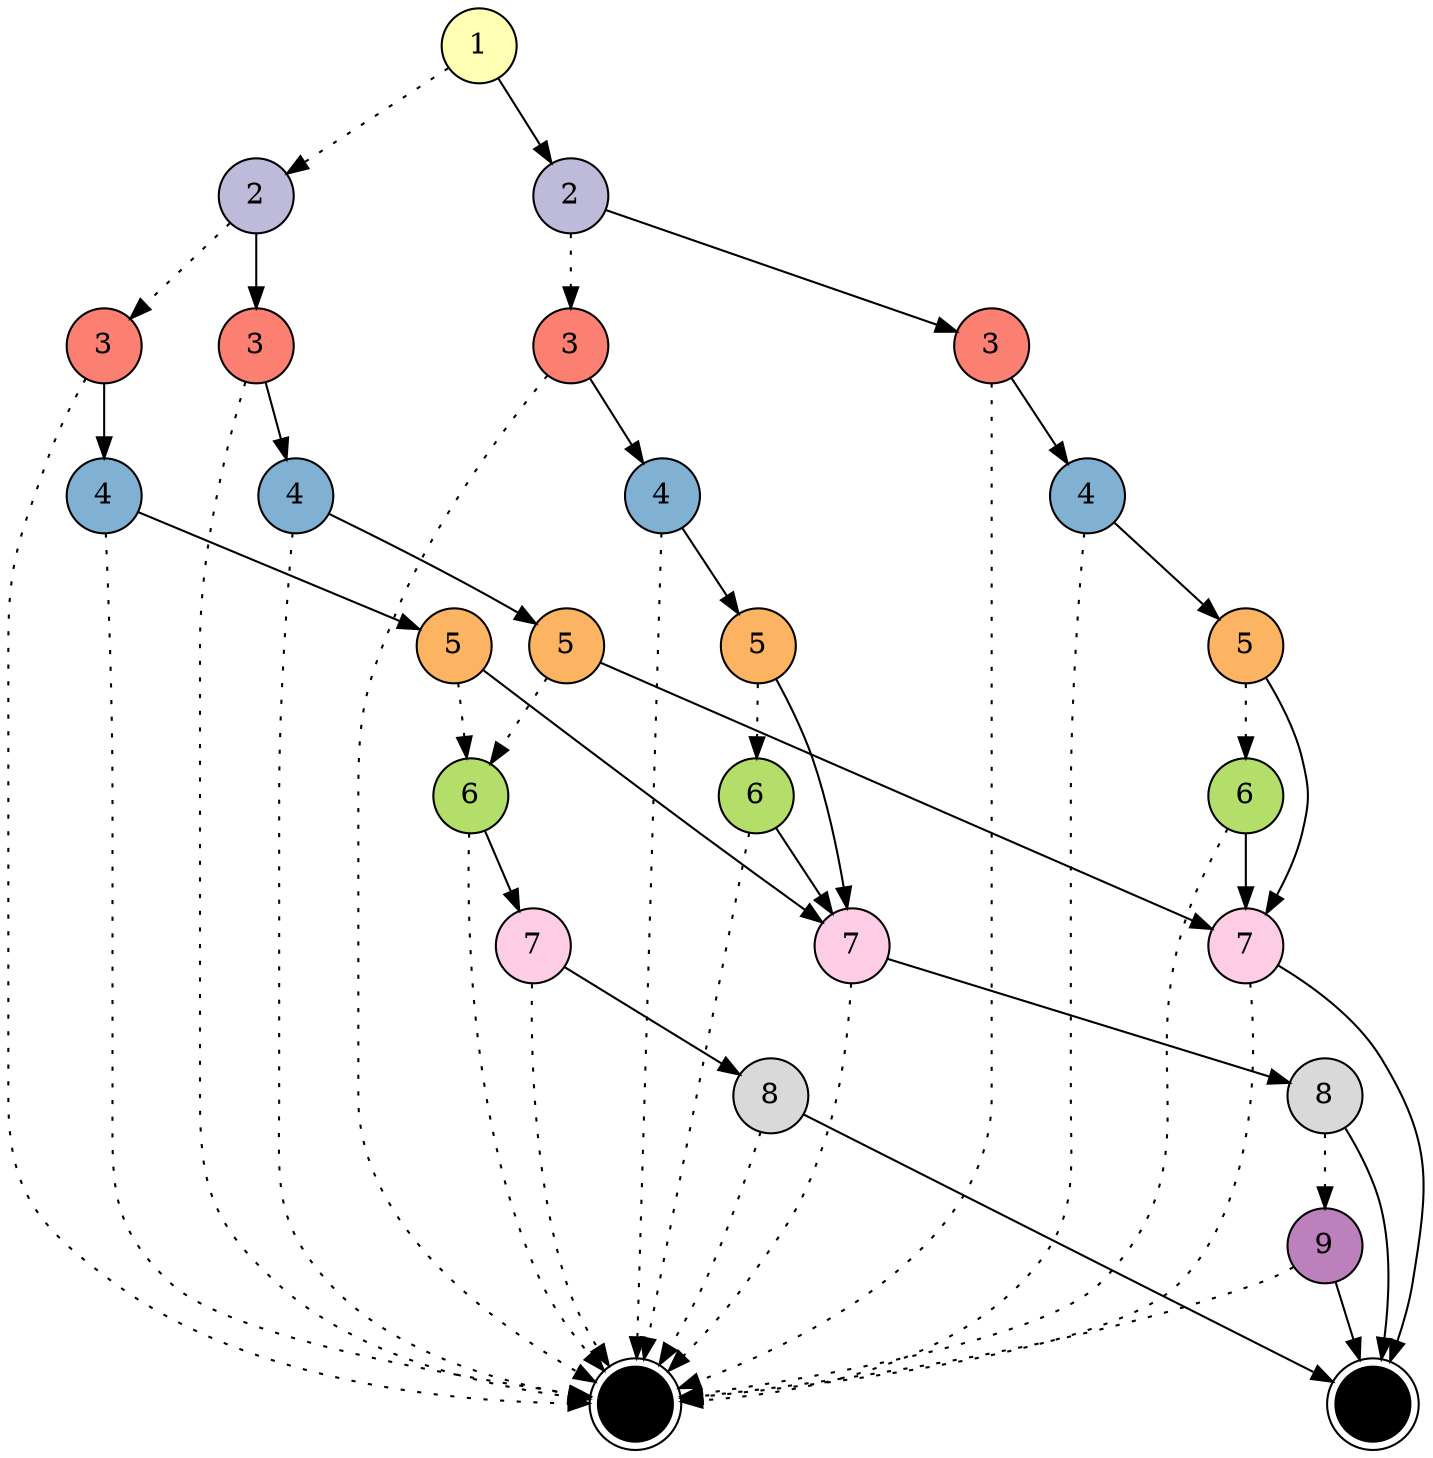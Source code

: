 digraph "" {
	node [colorscheme=set312,
		label="\N",
		shape=circle,
		style=filled
	];
	{
		graph [rank=same];
		752		 [fillcolor=9,
			label=8,
			rank=8];
		756		 [fillcolor=9,
			label=8,
			rank=8];
	}
	{
		graph [rank=same];
		753		 [fillcolor=8,
			label=7,
			rank=7];
		757		 [fillcolor=8,
			label=7,
			rank=7];
		761		 [fillcolor=8,
			label=7,
			rank=7];
	}
	{
		graph [rank=same];
		754		 [fillcolor=7,
			label=6,
			rank=6];
		766		 [fillcolor=7,
			label=6,
			rank=6];
		770		 [fillcolor=7,
			label=6,
			rank=6];
	}
	{
		graph [rank=same];
		755		 [fillcolor=10,
			label=9,
			rank=9];
	}
	{
		graph [rank=same];
		758		 [fillcolor=6,
			label=5,
			rank=5];
		762		 [fillcolor=6,
			label=5,
			rank=5];
		767		 [fillcolor=6,
			label=5,
			rank=5];
		771		 [fillcolor=6,
			label=5,
			rank=5];
	}
	{
		graph [rank=same];
		759		 [fillcolor=5,
			label=4,
			rank=4];
		763		 [fillcolor=5,
			label=4,
			rank=4];
		768		 [fillcolor=5,
			label=4,
			rank=4];
		772		 [fillcolor=5,
			label=4,
			rank=4];
	}
	{
		graph [rank=same];
		760		 [fillcolor=4,
			label=3,
			rank=3];
		764		 [fillcolor=4,
			label=3,
			rank=3];
		769		 [fillcolor=4,
			label=3,
			rank=3];
		773		 [fillcolor=4,
			label=3,
			rank=3];
	}
	{
		graph [rank=same];
		765		 [fillcolor=3,
			label=2,
			rank=2];
		774		 [fillcolor=3,
			label=2,
			rank=2];
	}
	{
		graph [rank=same];
		775		 [fillcolor=2,
			label=1,
			rank=1];
	}
	0	 [fillcolor=White,
		label=F,
		rank=None,
		shape=doublecircle];
	1	 [fillcolor=White,
		label=T,
		rank=None,
		shape=doublecircle];
	752 -> 0	 [style=dotted];
	752 -> 1;
	753 -> 0	 [style=dotted];
	753 -> 752;
	754 -> 0	 [style=dotted];
	754 -> 753;
	755 -> 0	 [style=dotted];
	755 -> 1;
	756 -> 1;
	756 -> 755	 [style=dotted];
	757 -> 0	 [style=dotted];
	757 -> 756;
	758 -> 754	 [style=dotted];
	758 -> 757;
	759 -> 0	 [style=dotted];
	759 -> 758;
	760 -> 0	 [style=dotted];
	760 -> 759;
	761 -> 0	 [style=dotted];
	761 -> 1;
	762 -> 754	 [style=dotted];
	762 -> 761;
	763 -> 0	 [style=dotted];
	763 -> 762;
	764 -> 0	 [style=dotted];
	764 -> 763;
	765 -> 760	 [style=dotted];
	765 -> 764;
	766 -> 0	 [style=dotted];
	766 -> 757;
	767 -> 757;
	767 -> 766	 [style=dotted];
	768 -> 0	 [style=dotted];
	768 -> 767;
	769 -> 0	 [style=dotted];
	769 -> 768;
	770 -> 0	 [style=dotted];
	770 -> 761;
	771 -> 761;
	771 -> 770	 [style=dotted];
	772 -> 0	 [style=dotted];
	772 -> 771;
	773 -> 0	 [style=dotted];
	773 -> 772;
	774 -> 769	 [style=dotted];
	774 -> 773;
	775 -> 765	 [style=dotted];
	775 -> 774;
}
